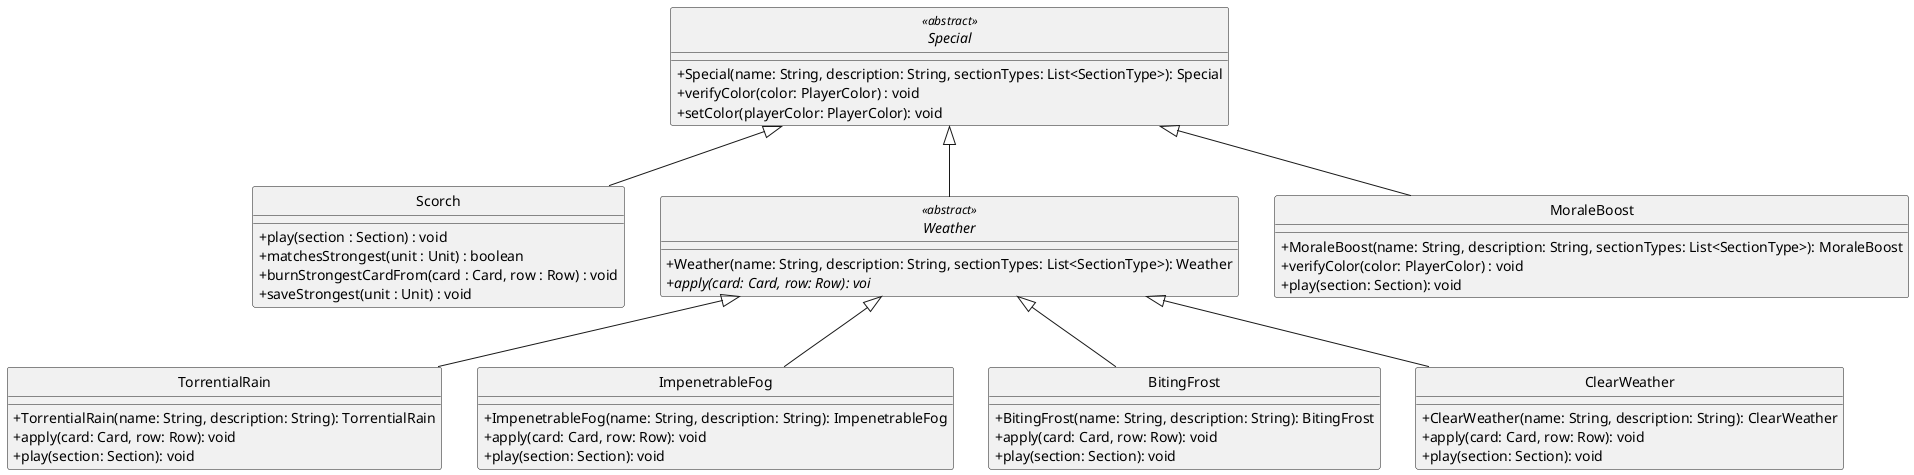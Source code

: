 @startuml

skinparam monochrome true
hide circle
skinparam classAttributeIconSize 0

abstract class Special <<abstract>> {
  +Special(name: String, description: String, sectionTypes: List<SectionType>): Special
  +verifyColor(color: PlayerColor) : void
  +setColor(playerColor: PlayerColor): void
}

class Scorch {
  +play(section : Section) : void
  +matchesStrongest(unit : Unit) : boolean
  +burnStrongestCardFrom(card : Card, row : Row) : void
  +saveStrongest(unit : Unit) : void
}

abstract class Weather <<abstract>> {
  +Weather(name: String, description: String, sectionTypes: List<SectionType>): Weather
  +{abstract}apply(card: Card, row: Row): voi
}

class TorrentialRain {
  +TorrentialRain(name: String, description: String): TorrentialRain
  +apply(card: Card, row: Row): void
  +play(section: Section): void
}

class ImpenetrableFog {
  +ImpenetrableFog(name: String, description: String): ImpenetrableFog
  +apply(card: Card, row: Row): void
  +play(section: Section): void
}

class BitingFrost {
  +BitingFrost(name: String, description: String): BitingFrost
  +apply(card: Card, row: Row): void
  +play(section: Section): void
}

class ClearWeather {
  +ClearWeather(name: String, description: String): ClearWeather
  +apply(card: Card, row: Row): void
  +play(section: Section): void
}

class MoraleBoost {
  +MoraleBoost(name: String, description: String, sectionTypes: List<SectionType>): MoraleBoost
  +verifyColor(color: PlayerColor) : void
  +play(section: Section): void
}

Special <|-- Scorch
Special <|-- MoraleBoost
Special <|-- Weather

Weather <|-- ClearWeather
Weather <|-- ImpenetrableFog
Weather <|-- TorrentialRain
Weather <|-- BitingFrost

@enduml